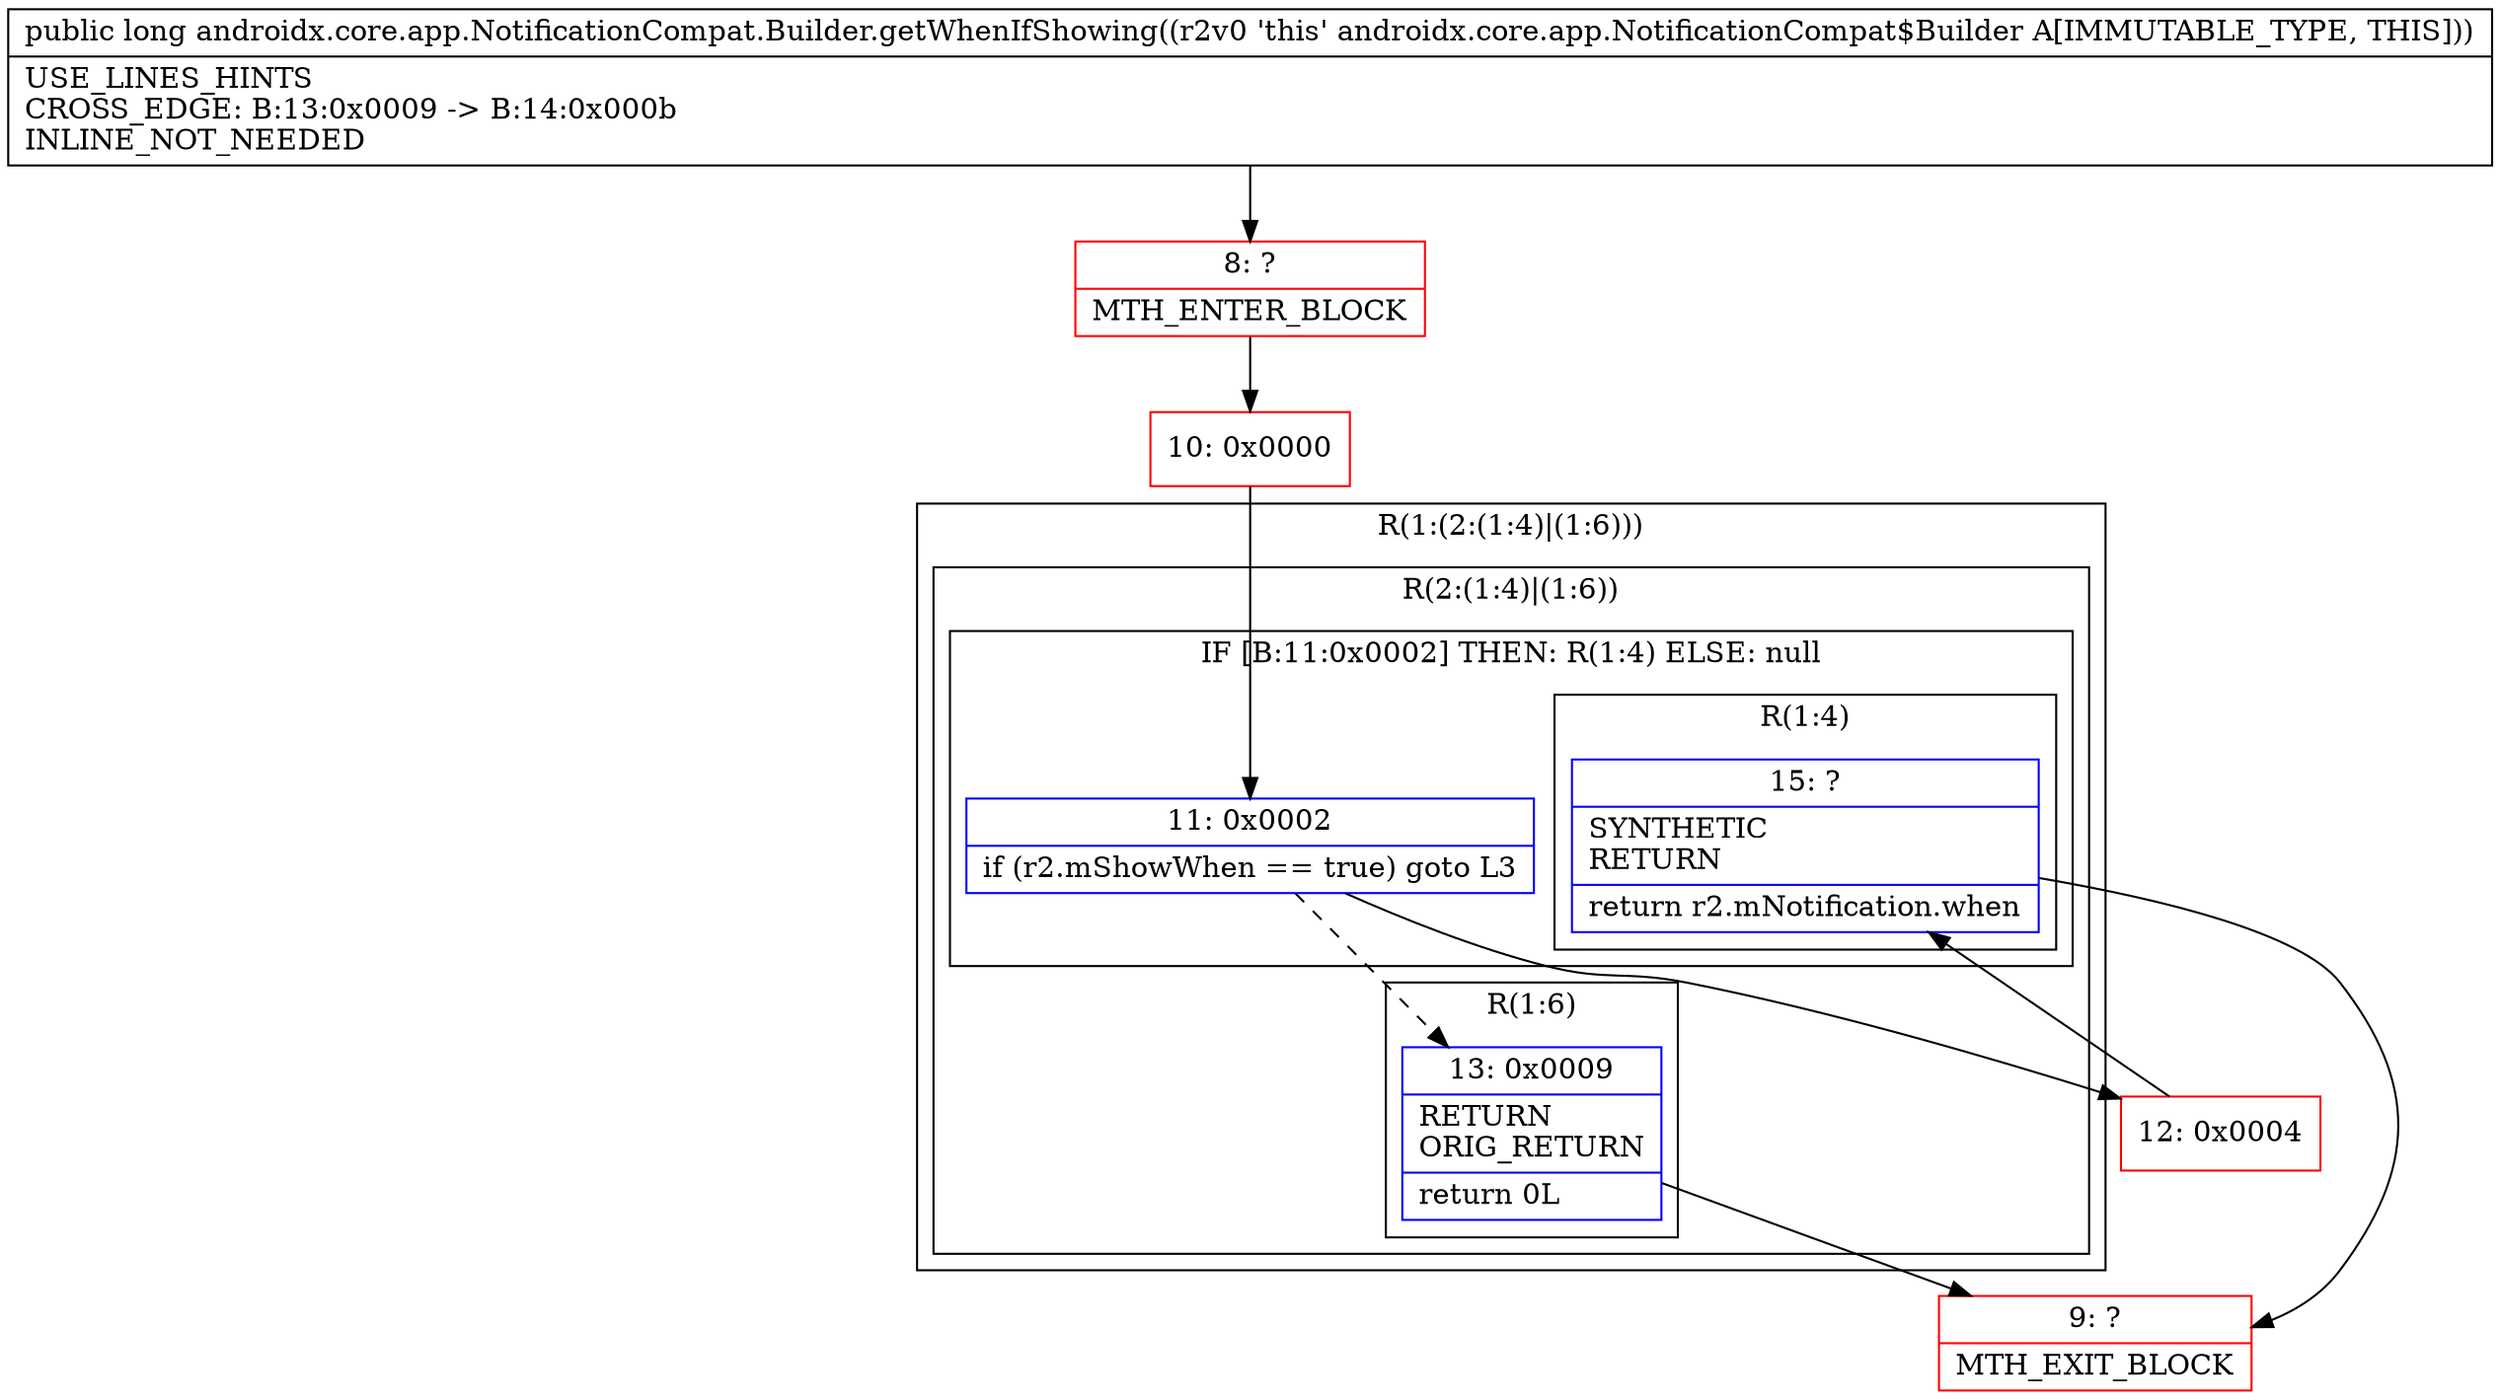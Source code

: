digraph "CFG forandroidx.core.app.NotificationCompat.Builder.getWhenIfShowing()J" {
subgraph cluster_Region_1054459244 {
label = "R(1:(2:(1:4)|(1:6)))";
node [shape=record,color=blue];
subgraph cluster_Region_2069564268 {
label = "R(2:(1:4)|(1:6))";
node [shape=record,color=blue];
subgraph cluster_IfRegion_574199376 {
label = "IF [B:11:0x0002] THEN: R(1:4) ELSE: null";
node [shape=record,color=blue];
Node_11 [shape=record,label="{11\:\ 0x0002|if (r2.mShowWhen == true) goto L3\l}"];
subgraph cluster_Region_1098854939 {
label = "R(1:4)";
node [shape=record,color=blue];
Node_15 [shape=record,label="{15\:\ ?|SYNTHETIC\lRETURN\l|return r2.mNotification.when\l}"];
}
}
subgraph cluster_Region_838692349 {
label = "R(1:6)";
node [shape=record,color=blue];
Node_13 [shape=record,label="{13\:\ 0x0009|RETURN\lORIG_RETURN\l|return 0L\l}"];
}
}
}
Node_8 [shape=record,color=red,label="{8\:\ ?|MTH_ENTER_BLOCK\l}"];
Node_10 [shape=record,color=red,label="{10\:\ 0x0000}"];
Node_12 [shape=record,color=red,label="{12\:\ 0x0004}"];
Node_9 [shape=record,color=red,label="{9\:\ ?|MTH_EXIT_BLOCK\l}"];
MethodNode[shape=record,label="{public long androidx.core.app.NotificationCompat.Builder.getWhenIfShowing((r2v0 'this' androidx.core.app.NotificationCompat$Builder A[IMMUTABLE_TYPE, THIS]))  | USE_LINES_HINTS\lCROSS_EDGE: B:13:0x0009 \-\> B:14:0x000b\lINLINE_NOT_NEEDED\l}"];
MethodNode -> Node_8;Node_11 -> Node_12;
Node_11 -> Node_13[style=dashed];
Node_15 -> Node_9;
Node_13 -> Node_9;
Node_8 -> Node_10;
Node_10 -> Node_11;
Node_12 -> Node_15;
}

